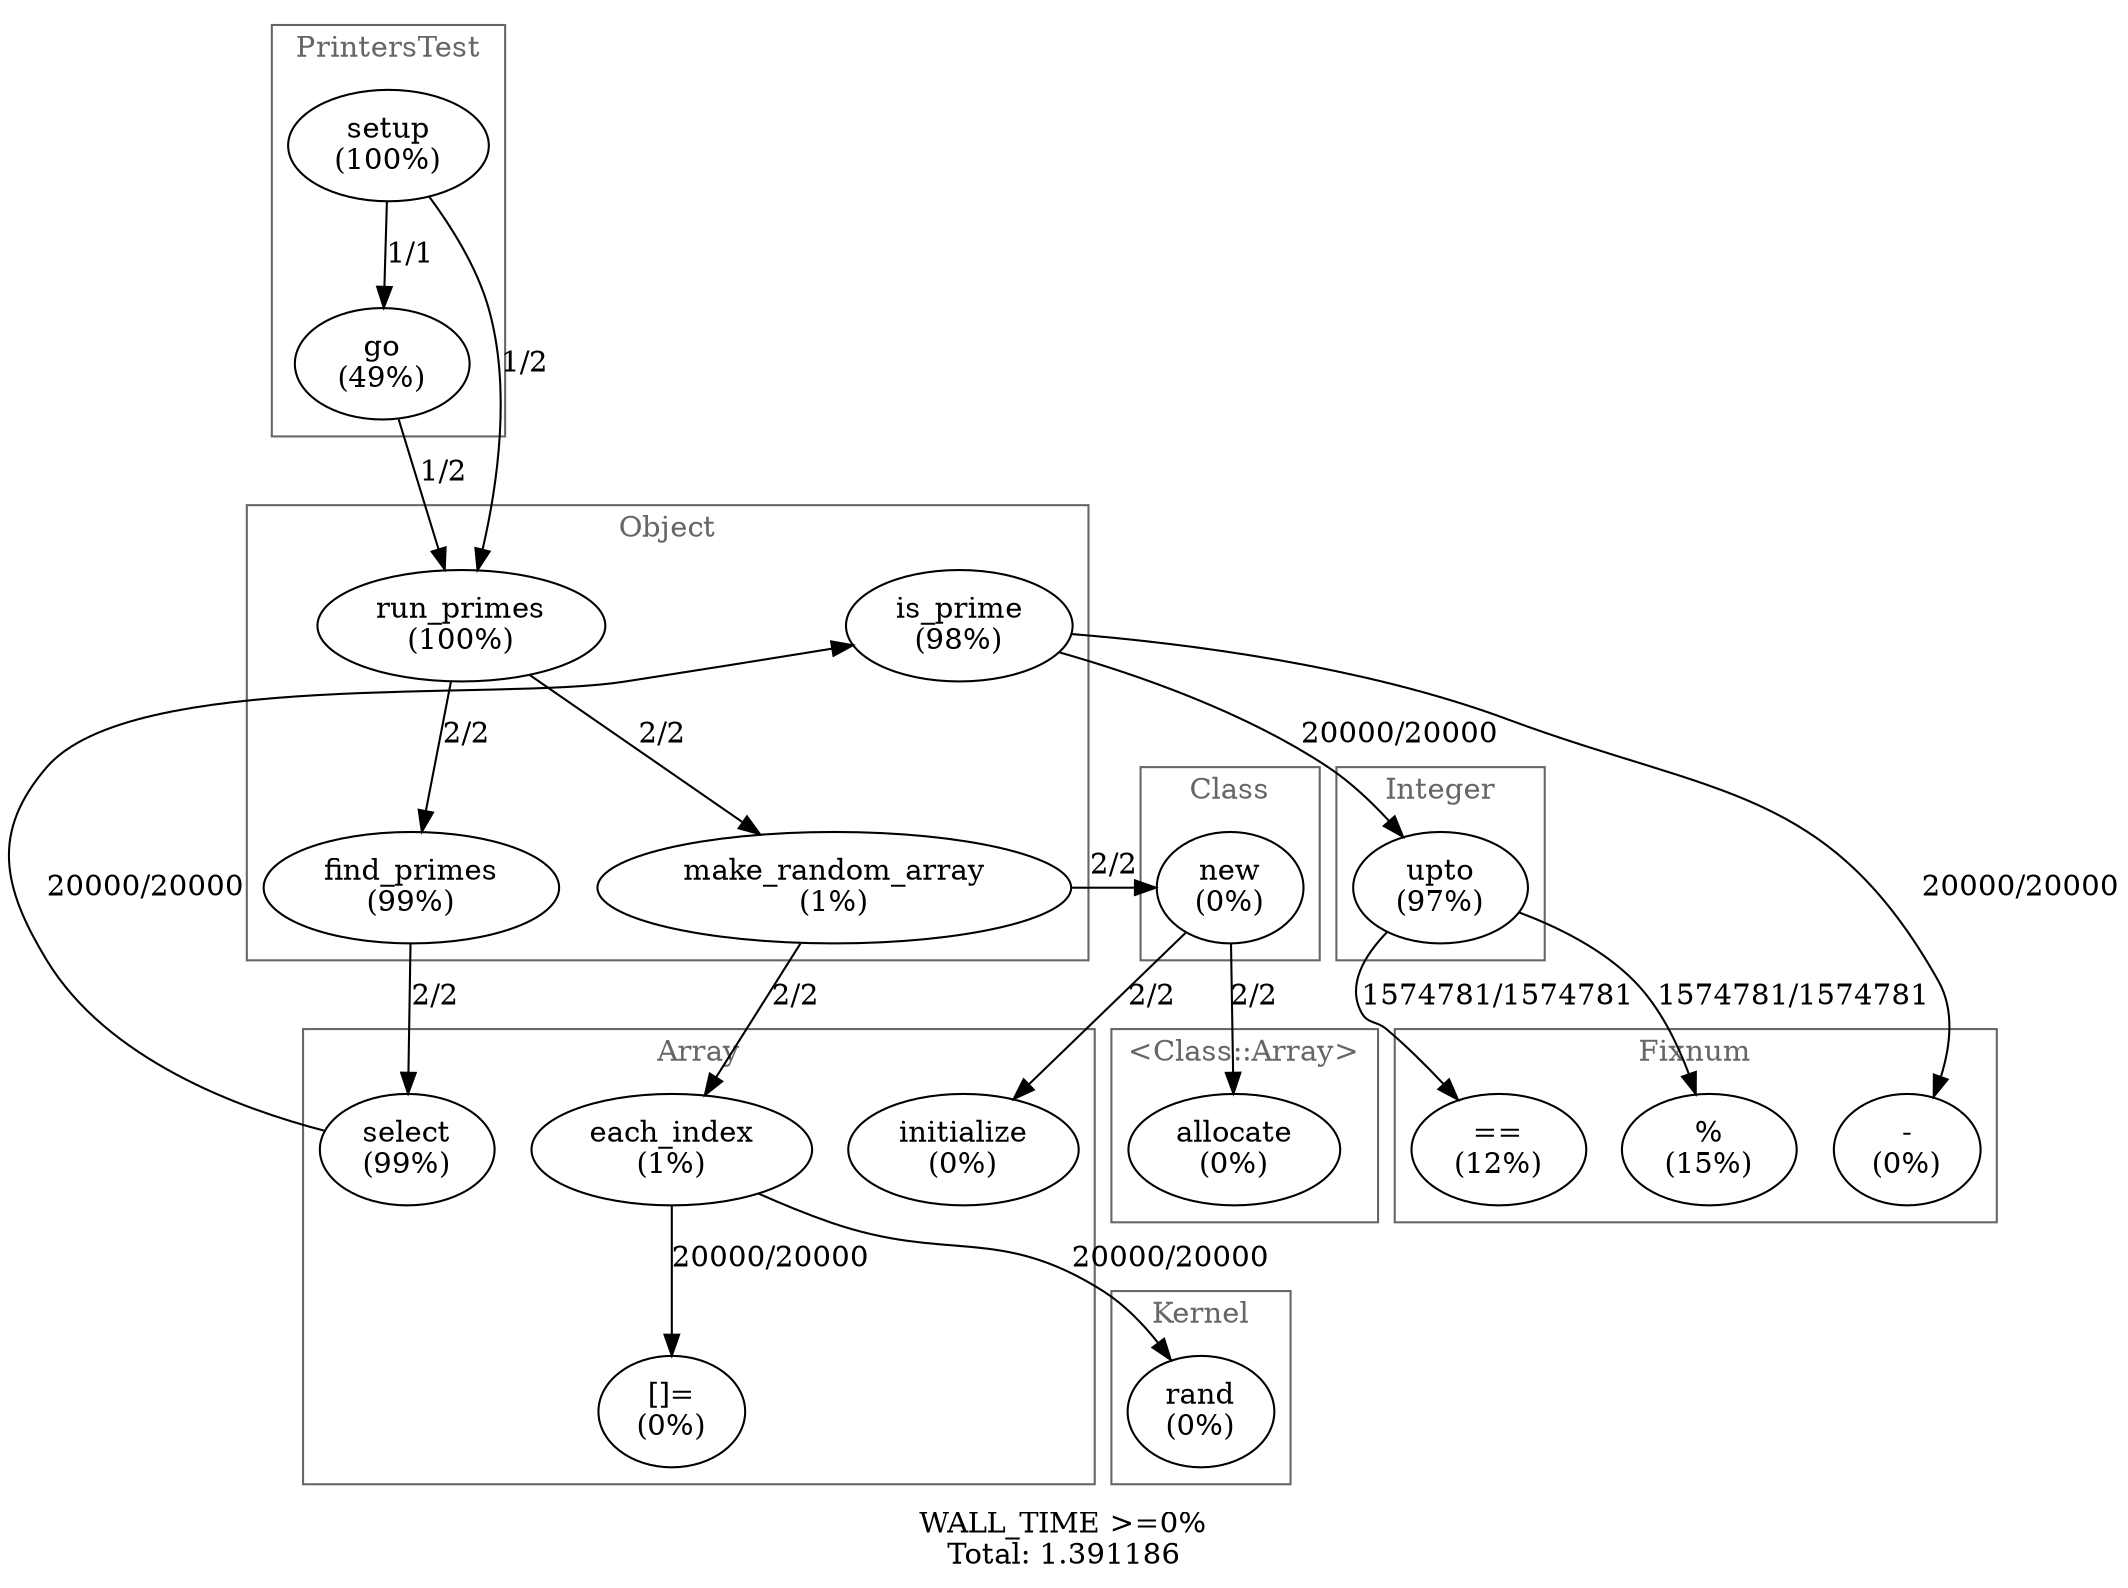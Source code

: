 digraph "Profile" {
label="WALL_TIME >=0%\nTotal: 1.391186"
subgraph "Thread 2148237740" {
2159423900 [label="[]=\n(0%)"];
2159423980 [label="find_primes\n(99%)"];
2159423980 -> 2159424740 [label="2/2"];
2159424040 [label="setup\n(100%)"];
2159424040 -> 2159424660 [label="1/2"];
2159424040 -> 2159424420 [label="1/1"];
2159424120 [label="%\n(15%)"];
2159424200 [label="new\n(0%)"];
2159424200 -> 2159424500 [label="2/2"];
2159424200 -> 2159424980 [label="2/2"];
2159424280 [label="rand\n(0%)"];
2159424360 [label="-\n(0%)"];
2159424420 [label="go\n(49%)"];
2159424420 -> 2159424660 [label="1/2"];
2159424500 [label="initialize\n(0%)"];
2159424580 [label="each_index\n(1%)"];
2159424580 -> 2159424280 [label="20000/20000"];
2159424580 -> 2159423900 [label="20000/20000"];
2159424660 [label="run_primes\n(100%)"];
2159424660 -> 2159423980 [label="2/2"];
2159424660 -> 2159424820 [label="2/2"];
2159424740 [label="select\n(99%)"];
2159424740 -> 2159425060 [label="20000/20000"];
2159424820 [label="make_random_array\n(1%)"];
2159424820 -> 2159424580 [label="2/2"];
2159424820 -> 2159424200 [label="2/2"];
2159424900 [label="upto\n(97%)"];
2159424900 -> 2159424120 [label="1574781/1574781"];
2159424900 -> 2159425220 [label="1574781/1574781"];
2159424980 [label="allocate\n(0%)"];
2159425060 [label="is_prime\n(98%)"];
2159425060 -> 2159424900 [label="20000/20000"];
2159425060 -> 2159424360 [label="20000/20000"];
2159425220 [label="==\n(12%)"];
}
subgraph cluster_2159099520 {
label = "Object";
fontcolor = "#666666";
color = "#666666";
2159425060;
2159424820;
2159424660;
2159423980;
}
subgraph cluster_2159099380 {
label = "Integer";
fontcolor = "#666666";
color = "#666666";
2159424900;
}
subgraph cluster_2159099220 {
label = "PrintersTest";
fontcolor = "#666666";
color = "#666666";
2159424420;
2159424040;
}
subgraph cluster_2159099300 {
label = "Array";
fontcolor = "#666666";
color = "#666666";
2159424740;
2159424580;
2159424500;
2159423900;
}
subgraph cluster_2159099460 {
label = "<Class::Array>";
fontcolor = "#666666";
color = "#666666";
2159424980;
}
subgraph cluster_2159099040 {
label = "Class";
fontcolor = "#666666";
color = "#666666";
2159424200;
}
subgraph cluster_2159099100 {
label = "Kernel";
fontcolor = "#666666";
color = "#666666";
2159424280;
}
subgraph cluster_2159099580 {
label = "Fixnum";
fontcolor = "#666666";
color = "#666666";
2159425220;
2159424360;
2159424120;
}
}
